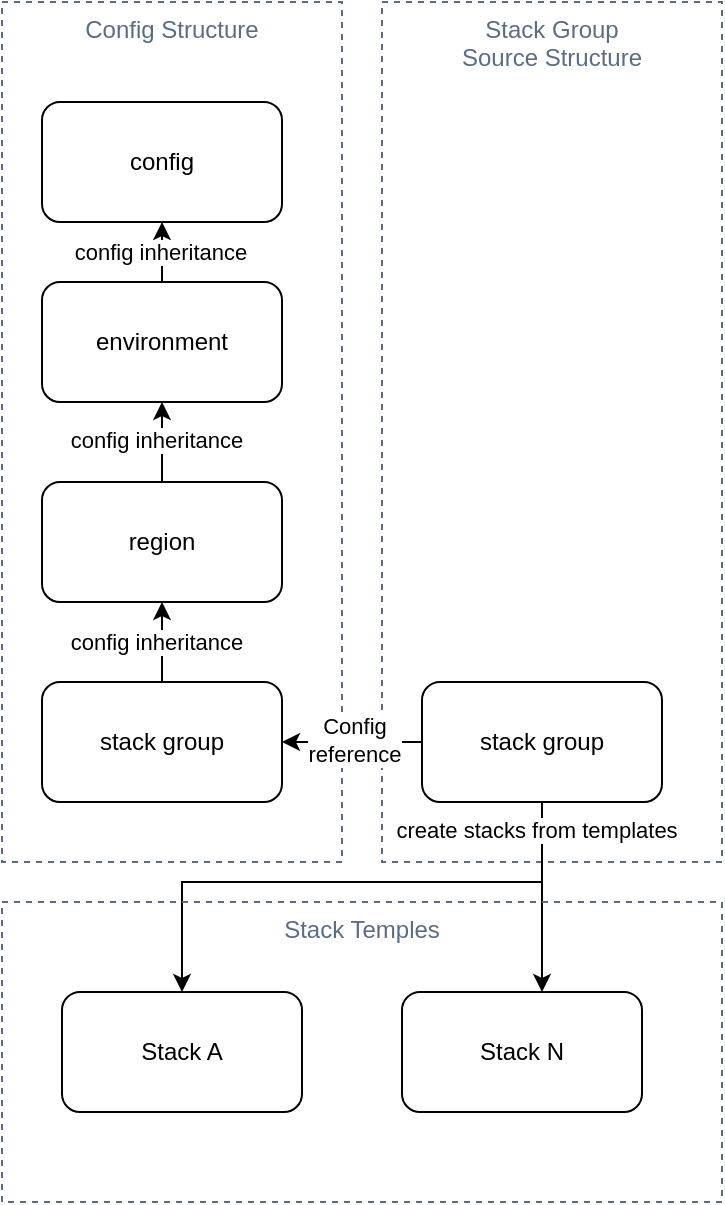 <mxfile version="20.2.8" type="device"><diagram id="hvn_UdDFl89DhGa0TbTc" name="Page-1"><mxGraphModel dx="1106" dy="997" grid="1" gridSize="10" guides="1" tooltips="1" connect="1" arrows="1" fold="1" page="1" pageScale="1" pageWidth="850" pageHeight="1100" math="0" shadow="0"><root><mxCell id="0"/><mxCell id="1" parent="0"/><mxCell id="eX2Bj0gwYpMnmpzq337b-11" value="Config Structure" style="fillColor=none;strokeColor=#5A6C86;dashed=1;verticalAlign=top;fontStyle=0;fontColor=#5A6C86;" vertex="1" parent="1"><mxGeometry x="140" y="70" width="170" height="430" as="geometry"/></mxCell><mxCell id="eX2Bj0gwYpMnmpzq337b-12" value="Stack Group&#10;Source Structure" style="fillColor=none;strokeColor=#5A6C86;dashed=1;verticalAlign=top;fontStyle=0;fontColor=#5A6C86;" vertex="1" parent="1"><mxGeometry x="330" y="70" width="170" height="430" as="geometry"/></mxCell><mxCell id="eX2Bj0gwYpMnmpzq337b-4" value="config" style="rounded=1;whiteSpace=wrap;html=1;" vertex="1" parent="1"><mxGeometry x="160" y="120" width="120" height="60" as="geometry"/></mxCell><mxCell id="eX2Bj0gwYpMnmpzq337b-21" style="edgeStyle=orthogonalEdgeStyle;rounded=0;orthogonalLoop=1;jettySize=auto;html=1;" edge="1" parent="1" source="eX2Bj0gwYpMnmpzq337b-5" target="eX2Bj0gwYpMnmpzq337b-4"><mxGeometry relative="1" as="geometry"/></mxCell><mxCell id="eX2Bj0gwYpMnmpzq337b-26" value="config inheritance" style="edgeLabel;html=1;align=center;verticalAlign=middle;resizable=0;points=[];" vertex="1" connectable="0" parent="eX2Bj0gwYpMnmpzq337b-21"><mxGeometry x="0.46" y="1" relative="1" as="geometry"><mxPoint y="1" as="offset"/></mxGeometry></mxCell><mxCell id="eX2Bj0gwYpMnmpzq337b-5" value="environment" style="rounded=1;whiteSpace=wrap;html=1;" vertex="1" parent="1"><mxGeometry x="160" y="210" width="120" height="60" as="geometry"/></mxCell><mxCell id="eX2Bj0gwYpMnmpzq337b-20" style="edgeStyle=orthogonalEdgeStyle;rounded=0;orthogonalLoop=1;jettySize=auto;html=1;" edge="1" parent="1" source="eX2Bj0gwYpMnmpzq337b-6" target="eX2Bj0gwYpMnmpzq337b-5"><mxGeometry relative="1" as="geometry"/></mxCell><mxCell id="eX2Bj0gwYpMnmpzq337b-25" value="config inheritance" style="edgeLabel;html=1;align=center;verticalAlign=middle;resizable=0;points=[];" vertex="1" connectable="0" parent="eX2Bj0gwYpMnmpzq337b-20"><mxGeometry x="0.125" y="3" relative="1" as="geometry"><mxPoint y="1" as="offset"/></mxGeometry></mxCell><mxCell id="eX2Bj0gwYpMnmpzq337b-6" value="region" style="rounded=1;whiteSpace=wrap;html=1;" vertex="1" parent="1"><mxGeometry x="160" y="310" width="120" height="60" as="geometry"/></mxCell><mxCell id="eX2Bj0gwYpMnmpzq337b-19" style="edgeStyle=orthogonalEdgeStyle;rounded=0;orthogonalLoop=1;jettySize=auto;html=1;entryX=0.5;entryY=1;entryDx=0;entryDy=0;" edge="1" parent="1" source="eX2Bj0gwYpMnmpzq337b-7" target="eX2Bj0gwYpMnmpzq337b-6"><mxGeometry relative="1" as="geometry"/></mxCell><mxCell id="eX2Bj0gwYpMnmpzq337b-24" value="config inheritance" style="edgeLabel;html=1;align=center;verticalAlign=middle;resizable=0;points=[];" vertex="1" connectable="0" parent="eX2Bj0gwYpMnmpzq337b-19"><mxGeometry x="0.075" y="3" relative="1" as="geometry"><mxPoint y="1" as="offset"/></mxGeometry></mxCell><mxCell id="eX2Bj0gwYpMnmpzq337b-7" value="stack group" style="rounded=1;whiteSpace=wrap;html=1;" vertex="1" parent="1"><mxGeometry x="160" y="410" width="120" height="60" as="geometry"/></mxCell><mxCell id="eX2Bj0gwYpMnmpzq337b-16" style="edgeStyle=orthogonalEdgeStyle;rounded=0;orthogonalLoop=1;jettySize=auto;html=1;" edge="1" parent="1" source="eX2Bj0gwYpMnmpzq337b-9" target="eX2Bj0gwYpMnmpzq337b-15"><mxGeometry relative="1" as="geometry"><Array as="points"><mxPoint x="410" y="540"/><mxPoint x="410" y="540"/></Array></mxGeometry></mxCell><mxCell id="eX2Bj0gwYpMnmpzq337b-17" style="edgeStyle=orthogonalEdgeStyle;rounded=0;orthogonalLoop=1;jettySize=auto;html=1;" edge="1" parent="1" source="eX2Bj0gwYpMnmpzq337b-9" target="eX2Bj0gwYpMnmpzq337b-14"><mxGeometry relative="1" as="geometry"><Array as="points"><mxPoint x="410" y="510"/><mxPoint x="230" y="510"/></Array></mxGeometry></mxCell><mxCell id="eX2Bj0gwYpMnmpzq337b-22" value="create stacks from templates" style="edgeLabel;html=1;align=center;verticalAlign=middle;resizable=0;points=[];" vertex="1" connectable="0" parent="eX2Bj0gwYpMnmpzq337b-17"><mxGeometry x="-0.898" y="-3" relative="1" as="geometry"><mxPoint as="offset"/></mxGeometry></mxCell><mxCell id="eX2Bj0gwYpMnmpzq337b-18" style="edgeStyle=orthogonalEdgeStyle;rounded=0;orthogonalLoop=1;jettySize=auto;html=1;" edge="1" parent="1" source="eX2Bj0gwYpMnmpzq337b-9" target="eX2Bj0gwYpMnmpzq337b-7"><mxGeometry relative="1" as="geometry"/></mxCell><mxCell id="eX2Bj0gwYpMnmpzq337b-23" value="Config &lt;br&gt;reference" style="edgeLabel;html=1;align=center;verticalAlign=middle;resizable=0;points=[];" vertex="1" connectable="0" parent="eX2Bj0gwYpMnmpzq337b-18"><mxGeometry x="-0.029" y="-1" relative="1" as="geometry"><mxPoint as="offset"/></mxGeometry></mxCell><mxCell id="eX2Bj0gwYpMnmpzq337b-9" value="stack group" style="rounded=1;whiteSpace=wrap;html=1;" vertex="1" parent="1"><mxGeometry x="350" y="410" width="120" height="60" as="geometry"/></mxCell><mxCell id="eX2Bj0gwYpMnmpzq337b-13" value="Stack Temples" style="fillColor=none;strokeColor=#5A6C86;dashed=1;verticalAlign=top;fontStyle=0;fontColor=#5A6C86;" vertex="1" parent="1"><mxGeometry x="140" y="520" width="360" height="150" as="geometry"/></mxCell><mxCell id="eX2Bj0gwYpMnmpzq337b-14" value="Stack A" style="rounded=1;whiteSpace=wrap;html=1;" vertex="1" parent="1"><mxGeometry x="170" y="565" width="120" height="60" as="geometry"/></mxCell><mxCell id="eX2Bj0gwYpMnmpzq337b-15" value="Stack N" style="rounded=1;whiteSpace=wrap;html=1;" vertex="1" parent="1"><mxGeometry x="340" y="565" width="120" height="60" as="geometry"/></mxCell></root></mxGraphModel></diagram></mxfile>